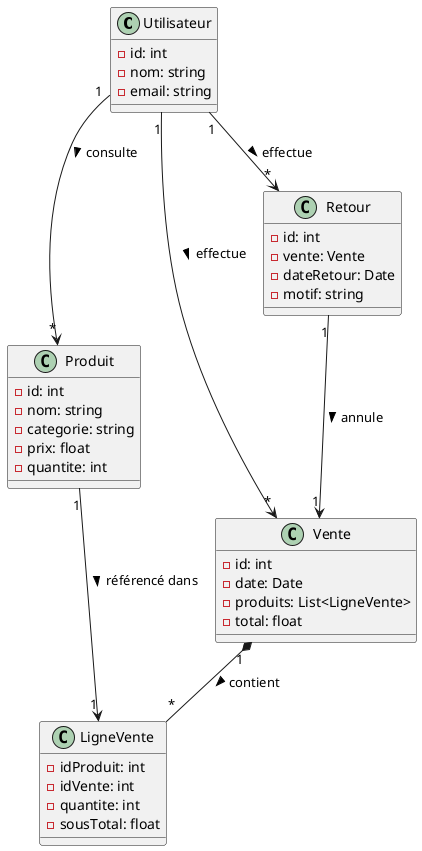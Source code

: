 @startuml DiagrammeClasses

class Utilisateur {
  - id: int
  - nom: string
  - email: string
}
class Produit {
  - id: int
  - nom: string
  - categorie: string
  - prix: float
  - quantite: int
}

class LigneVente {
  - idProduit: int
  - idVente: int
  - quantite: int
  - sousTotal: float
}

class Vente {
  - id: int
  - date: Date
  - produits: List<LigneVente>
  - total: float
}

class Retour {
  - id: int
  - vente: Vente
  - dateRetour: Date
  - motif: string
}

Produit "1" --> "1" LigneVente : référencé dans >
Vente "1" *-- "*" LigneVente : contient >
Retour "1" --> "1" Vente : annule >
Utilisateur "1" --> "*" Vente : effectue >
Utilisateur "1" --> "*" Retour : effectue >
Utilisateur "1" --> "*" Produit : consulte >
@enduml
